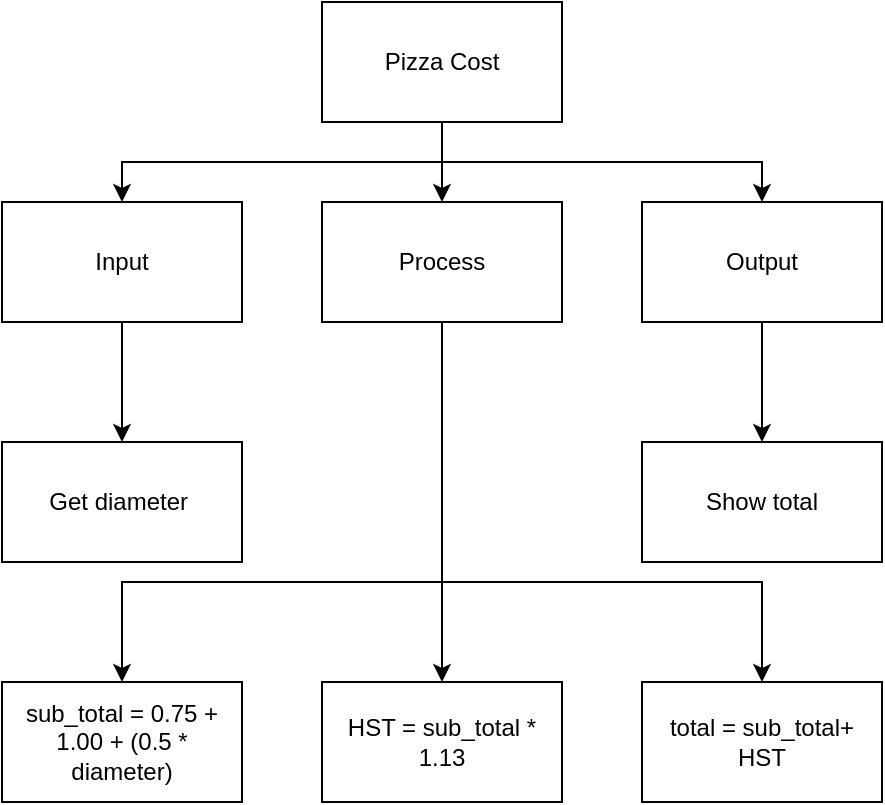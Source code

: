 <mxfile>
    <diagram id="TukjcYuLwGMUqVkOYOxL" name="Top-Down Design">
        <mxGraphModel dx="503" dy="512" grid="1" gridSize="10" guides="1" tooltips="1" connect="1" arrows="1" fold="1" page="1" pageScale="1" pageWidth="827" pageHeight="1169" math="0" shadow="0">
            <root>
                <mxCell id="0"/>
                <mxCell id="1" parent="0"/>
                <mxCell id="6" style="edgeStyle=none;html=1;exitX=0.5;exitY=1;exitDx=0;exitDy=0;entryX=0.5;entryY=0;entryDx=0;entryDy=0;" parent="1" source="2" target="4" edge="1">
                    <mxGeometry relative="1" as="geometry"/>
                </mxCell>
                <mxCell id="14" style="edgeStyle=orthogonalEdgeStyle;html=1;exitX=0.5;exitY=1;exitDx=0;exitDy=0;entryX=0.5;entryY=0;entryDx=0;entryDy=0;rounded=0;" parent="1" source="2" target="3" edge="1">
                    <mxGeometry relative="1" as="geometry"/>
                </mxCell>
                <mxCell id="15" style="edgeStyle=orthogonalEdgeStyle;html=1;exitX=0.5;exitY=1;exitDx=0;exitDy=0;entryX=0.5;entryY=0;entryDx=0;entryDy=0;rounded=0;" parent="1" source="2" target="5" edge="1">
                    <mxGeometry relative="1" as="geometry">
                        <Array as="points">
                            <mxPoint x="460" y="180"/>
                            <mxPoint x="620" y="180"/>
                        </Array>
                    </mxGeometry>
                </mxCell>
                <mxCell id="2" value="Pizza Cost" style="rounded=0;whiteSpace=wrap;html=1;" parent="1" vertex="1">
                    <mxGeometry x="400" y="100" width="120" height="60" as="geometry"/>
                </mxCell>
                <mxCell id="16" style="edgeStyle=orthogonalEdgeStyle;html=1;exitX=0.5;exitY=1;exitDx=0;exitDy=0;entryX=0.5;entryY=0;entryDx=0;entryDy=0;" parent="1" source="3" target="9" edge="1">
                    <mxGeometry relative="1" as="geometry"/>
                </mxCell>
                <mxCell id="3" value="Input" style="rounded=0;whiteSpace=wrap;html=1;" parent="1" vertex="1">
                    <mxGeometry x="240" y="200" width="120" height="60" as="geometry"/>
                </mxCell>
                <mxCell id="IwW3Cq1ObGNN_DW6w7HC-20" style="edgeStyle=orthogonalEdgeStyle;rounded=0;html=1;exitX=0.5;exitY=1;exitDx=0;exitDy=0;" edge="1" parent="1" source="4" target="10">
                    <mxGeometry relative="1" as="geometry"/>
                </mxCell>
                <mxCell id="IwW3Cq1ObGNN_DW6w7HC-22" style="edgeStyle=orthogonalEdgeStyle;rounded=0;html=1;exitX=0.5;exitY=1;exitDx=0;exitDy=0;entryX=0.5;entryY=0;entryDx=0;entryDy=0;" edge="1" parent="1" source="4" target="18">
                    <mxGeometry relative="1" as="geometry">
                        <Array as="points">
                            <mxPoint x="460" y="390"/>
                            <mxPoint x="300" y="390"/>
                        </Array>
                    </mxGeometry>
                </mxCell>
                <mxCell id="IwW3Cq1ObGNN_DW6w7HC-24" style="edgeStyle=orthogonalEdgeStyle;rounded=0;html=1;exitX=0.5;exitY=1;exitDx=0;exitDy=0;entryX=0.5;entryY=0;entryDx=0;entryDy=0;" edge="1" parent="1" source="4" target="19">
                    <mxGeometry relative="1" as="geometry">
                        <Array as="points">
                            <mxPoint x="460" y="390"/>
                            <mxPoint x="620" y="390"/>
                        </Array>
                    </mxGeometry>
                </mxCell>
                <mxCell id="4" value="Process" style="rounded=0;whiteSpace=wrap;html=1;" parent="1" vertex="1">
                    <mxGeometry x="400" y="200" width="120" height="60" as="geometry"/>
                </mxCell>
                <mxCell id="17" style="edgeStyle=orthogonalEdgeStyle;html=1;exitX=0.5;exitY=1;exitDx=0;exitDy=0;entryX=0.5;entryY=0;entryDx=0;entryDy=0;" parent="1" source="5" target="11" edge="1">
                    <mxGeometry relative="1" as="geometry"/>
                </mxCell>
                <mxCell id="5" value="Output" style="rounded=0;whiteSpace=wrap;html=1;" parent="1" vertex="1">
                    <mxGeometry x="560" y="200" width="120" height="60" as="geometry"/>
                </mxCell>
                <mxCell id="9" value="Get diameter&amp;nbsp;" style="rounded=0;whiteSpace=wrap;html=1;" parent="1" vertex="1">
                    <mxGeometry x="240" y="320" width="120" height="60" as="geometry"/>
                </mxCell>
                <mxCell id="10" value="HST = sub_total *&lt;br&gt;1.13" style="rounded=0;whiteSpace=wrap;html=1;" parent="1" vertex="1">
                    <mxGeometry x="400" y="440" width="120" height="60" as="geometry"/>
                </mxCell>
                <mxCell id="11" value="Show total" style="rounded=0;whiteSpace=wrap;html=1;" parent="1" vertex="1">
                    <mxGeometry x="560" y="320" width="120" height="60" as="geometry"/>
                </mxCell>
                <mxCell id="18" value="sub_total = 0.75 + 1.00 + (0.5 * diameter)" style="rounded=0;whiteSpace=wrap;html=1;" parent="1" vertex="1">
                    <mxGeometry x="240" y="440" width="120" height="60" as="geometry"/>
                </mxCell>
                <mxCell id="19" value="total = sub_total+ HST" style="rounded=0;whiteSpace=wrap;html=1;" parent="1" vertex="1">
                    <mxGeometry x="560" y="440" width="120" height="60" as="geometry"/>
                </mxCell>
            </root>
        </mxGraphModel>
    </diagram>
    <diagram id="VfGO6lnOo6ZLUit1K_Pa" name="Flowchart">
        <mxGraphModel dx="743" dy="512" grid="1" gridSize="10" guides="1" tooltips="1" connect="1" arrows="1" fold="1" page="1" pageScale="1" pageWidth="827" pageHeight="1169" math="0" shadow="0">
            <root>
                <mxCell id="KMVPbyV8YrjsO5epBEjb-0"/>
                <mxCell id="KMVPbyV8YrjsO5epBEjb-1" parent="KMVPbyV8YrjsO5epBEjb-0"/>
                <mxCell id="KMVPbyV8YrjsO5epBEjb-12" style="edgeStyle=orthogonalEdgeStyle;html=1;exitX=0.5;exitY=1;exitDx=0;exitDy=0;entryX=0.583;entryY=0;entryDx=0;entryDy=0;entryPerimeter=0;" parent="KMVPbyV8YrjsO5epBEjb-1" source="KMVPbyV8YrjsO5epBEjb-2" target="KMVPbyV8YrjsO5epBEjb-3" edge="1">
                    <mxGeometry relative="1" as="geometry"/>
                </mxCell>
                <mxCell id="KMVPbyV8YrjsO5epBEjb-2" value="Start" style="ellipse;whiteSpace=wrap;html=1;" parent="KMVPbyV8YrjsO5epBEjb-1" vertex="1">
                    <mxGeometry x="170" y="30" width="120" height="80" as="geometry"/>
                </mxCell>
                <mxCell id="KMVPbyV8YrjsO5epBEjb-13" style="edgeStyle=orthogonalEdgeStyle;html=1;exitX=0.5;exitY=1;exitDx=0;exitDy=0;entryX=0.5;entryY=0;entryDx=0;entryDy=0;" parent="KMVPbyV8YrjsO5epBEjb-1" source="KMVPbyV8YrjsO5epBEjb-3" target="KMVPbyV8YrjsO5epBEjb-4" edge="1">
                    <mxGeometry relative="1" as="geometry"/>
                </mxCell>
                <mxCell id="KMVPbyV8YrjsO5epBEjb-3" value="Get diameter" style="shape=parallelogram;perimeter=parallelogramPerimeter;whiteSpace=wrap;html=1;fixedSize=1;" parent="KMVPbyV8YrjsO5epBEjb-1" vertex="1">
                    <mxGeometry x="160" y="160" width="120" height="60" as="geometry"/>
                </mxCell>
                <mxCell id="KMVPbyV8YrjsO5epBEjb-14" style="edgeStyle=orthogonalEdgeStyle;html=1;exitX=0.5;exitY=1;exitDx=0;exitDy=0;" parent="KMVPbyV8YrjsO5epBEjb-1" source="KMVPbyV8YrjsO5epBEjb-4" target="KMVPbyV8YrjsO5epBEjb-5" edge="1">
                    <mxGeometry relative="1" as="geometry"/>
                </mxCell>
                <mxCell id="KMVPbyV8YrjsO5epBEjb-4" value="sub_total = 0.75 + 1.00 + (0.5 * diameter)" style="rounded=0;whiteSpace=wrap;html=1;" parent="KMVPbyV8YrjsO5epBEjb-1" vertex="1">
                    <mxGeometry x="160" y="280" width="120" height="60" as="geometry"/>
                </mxCell>
                <mxCell id="KMVPbyV8YrjsO5epBEjb-15" style="edgeStyle=orthogonalEdgeStyle;html=1;exitX=1;exitY=0.5;exitDx=0;exitDy=0;entryX=0;entryY=0.5;entryDx=0;entryDy=0;" parent="KMVPbyV8YrjsO5epBEjb-1" source="KMVPbyV8YrjsO5epBEjb-5" target="KMVPbyV8YrjsO5epBEjb-6" edge="1">
                    <mxGeometry relative="1" as="geometry"/>
                </mxCell>
                <mxCell id="KMVPbyV8YrjsO5epBEjb-5" value="HST = sub_total * 1.13" style="rounded=0;whiteSpace=wrap;html=1;" parent="KMVPbyV8YrjsO5epBEjb-1" vertex="1">
                    <mxGeometry x="160" y="400" width="120" height="60" as="geometry"/>
                </mxCell>
                <mxCell id="KMVPbyV8YrjsO5epBEjb-16" style="edgeStyle=orthogonalEdgeStyle;html=1;exitX=0.5;exitY=0;exitDx=0;exitDy=0;entryX=0.5;entryY=1;entryDx=0;entryDy=0;" parent="KMVPbyV8YrjsO5epBEjb-1" source="KMVPbyV8YrjsO5epBEjb-6" target="KMVPbyV8YrjsO5epBEjb-7" edge="1">
                    <mxGeometry relative="1" as="geometry"/>
                </mxCell>
                <mxCell id="KMVPbyV8YrjsO5epBEjb-6" value="HST = sub_total * HST" style="rounded=0;whiteSpace=wrap;html=1;" parent="KMVPbyV8YrjsO5epBEjb-1" vertex="1">
                    <mxGeometry x="360" y="400" width="120" height="60" as="geometry"/>
                </mxCell>
                <mxCell id="KMVPbyV8YrjsO5epBEjb-19" style="edgeStyle=orthogonalEdgeStyle;html=1;exitX=0.5;exitY=0;exitDx=0;exitDy=0;" parent="KMVPbyV8YrjsO5epBEjb-1" source="KMVPbyV8YrjsO5epBEjb-7" edge="1">
                    <mxGeometry relative="1" as="geometry">
                        <mxPoint x="420" y="230" as="targetPoint"/>
                    </mxGeometry>
                </mxCell>
                <mxCell id="KMVPbyV8YrjsO5epBEjb-7" value="Show total&amp;nbsp;" style="shape=parallelogram;perimeter=parallelogramPerimeter;whiteSpace=wrap;html=1;fixedSize=1;" parent="KMVPbyV8YrjsO5epBEjb-1" vertex="1">
                    <mxGeometry x="360" y="280" width="120" height="60" as="geometry"/>
                </mxCell>
                <mxCell id="KMVPbyV8YrjsO5epBEjb-8" value="Stop" style="ellipse;whiteSpace=wrap;html=1;" parent="KMVPbyV8YrjsO5epBEjb-1" vertex="1">
                    <mxGeometry x="360" y="150" width="120" height="80" as="geometry"/>
                </mxCell>
            </root>
        </mxGraphModel>
    </diagram>
</mxfile>